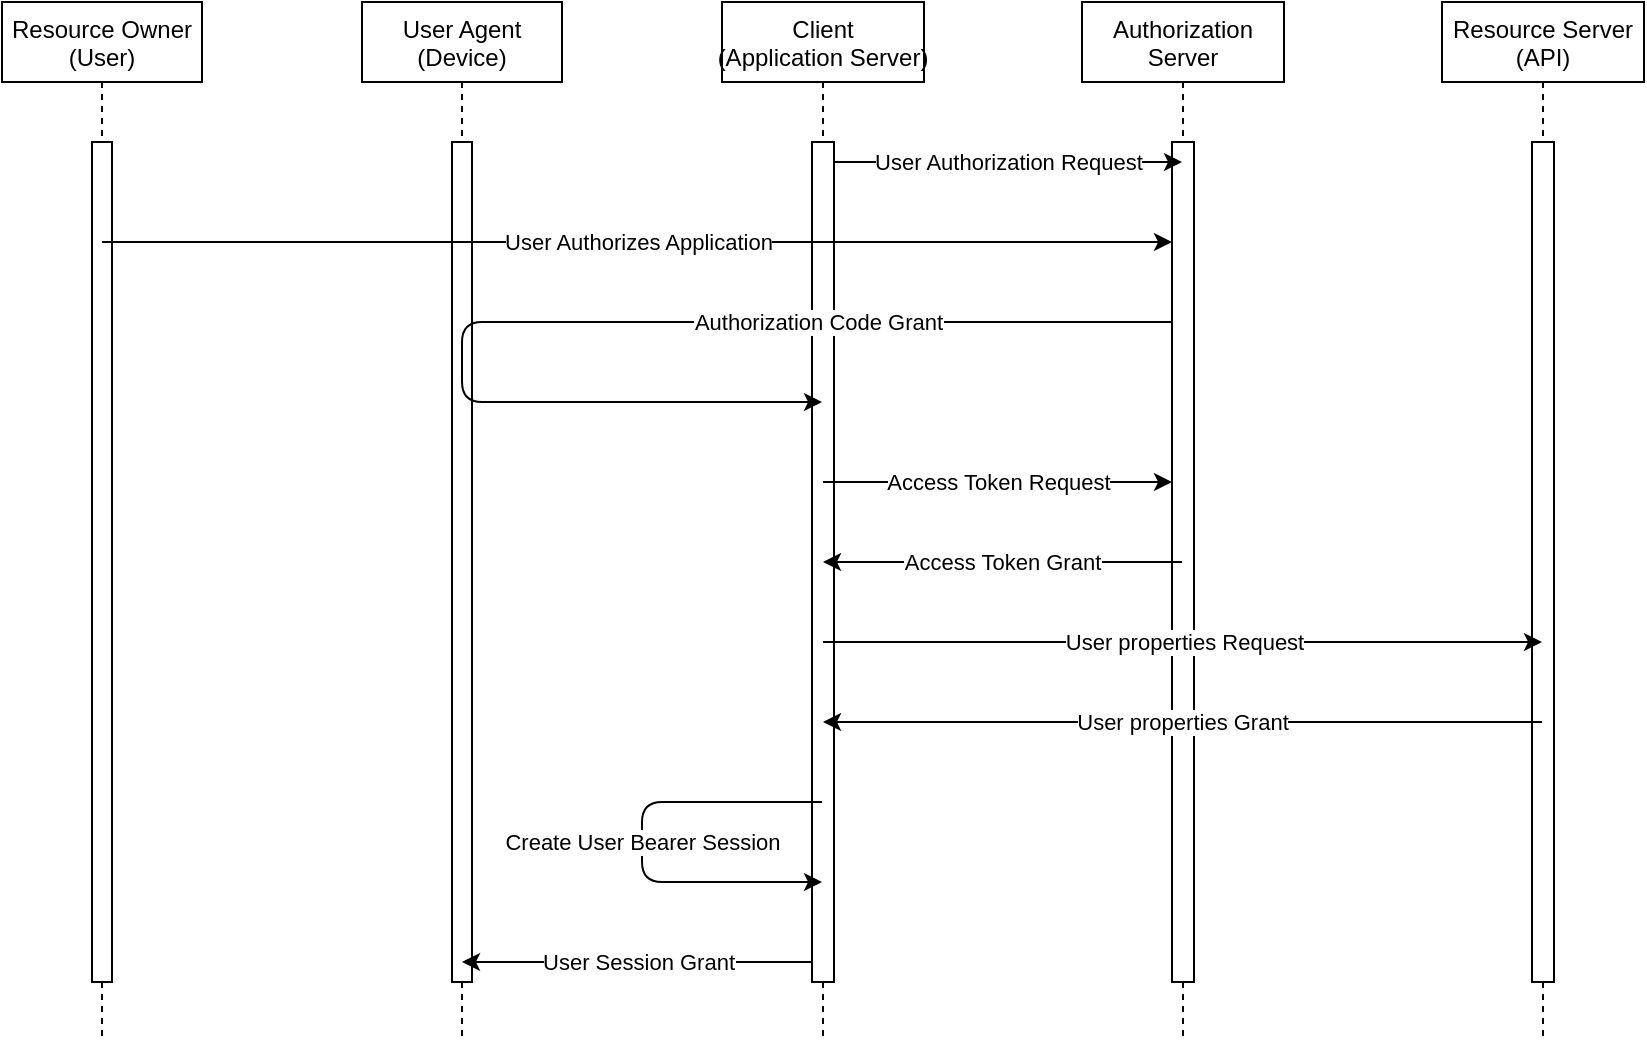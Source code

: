 <mxfile version="13.4.5" type="device"><diagram id="kgpKYQtTHZ0yAKxKKP6v" name="Page-1"><mxGraphModel dx="2000" dy="2586" grid="1" gridSize="10" guides="1" tooltips="1" connect="1" arrows="1" fold="1" page="1" pageScale="1" pageWidth="1169" pageHeight="827" math="0" shadow="0"><root><mxCell id="0"/><mxCell id="1" parent="0"/><mxCell id="jOdMqQzyzwqBpkfOnfCT-7" value="User Agent&#10;(Device)" style="shape=umlLifeline;perimeter=lifelinePerimeter;container=1;collapsible=0;recursiveResize=0;rounded=0;shadow=0;strokeWidth=1;" parent="1" vertex="1"><mxGeometry x="260" y="120" width="100" height="520" as="geometry"/></mxCell><mxCell id="jOdMqQzyzwqBpkfOnfCT-8" value="" style="points=[];perimeter=orthogonalPerimeter;rounded=0;shadow=0;strokeWidth=1;" parent="jOdMqQzyzwqBpkfOnfCT-7" vertex="1"><mxGeometry x="45" y="70" width="10" height="420" as="geometry"/></mxCell><mxCell id="3nuBFxr9cyL0pnOWT2aG-1" value=" Resource Owner&#10;(User)" style="shape=umlLifeline;perimeter=lifelinePerimeter;container=1;collapsible=0;recursiveResize=0;rounded=0;shadow=0;strokeWidth=1;" parent="1" vertex="1"><mxGeometry x="80" y="120" width="100" height="520" as="geometry"/></mxCell><mxCell id="3nuBFxr9cyL0pnOWT2aG-2" value="" style="points=[];perimeter=orthogonalPerimeter;rounded=0;shadow=0;strokeWidth=1;" parent="3nuBFxr9cyL0pnOWT2aG-1" vertex="1"><mxGeometry x="45" y="70" width="10" height="420" as="geometry"/></mxCell><mxCell id="3nuBFxr9cyL0pnOWT2aG-5" value="Client&#10;(Application Server)" style="shape=umlLifeline;perimeter=lifelinePerimeter;container=1;collapsible=0;recursiveResize=0;rounded=0;shadow=0;strokeWidth=1;" parent="1" vertex="1"><mxGeometry x="440" y="120" width="101" height="520" as="geometry"/></mxCell><mxCell id="3nuBFxr9cyL0pnOWT2aG-6" value="" style="points=[];perimeter=orthogonalPerimeter;rounded=0;shadow=0;strokeWidth=1;" parent="3nuBFxr9cyL0pnOWT2aG-5" vertex="1"><mxGeometry x="45" y="70" width="11" height="420" as="geometry"/></mxCell><mxCell id="7Exz1RyoAYK79Lr5BsmT-4" value="Authorization&#10;Server" style="shape=umlLifeline;perimeter=lifelinePerimeter;container=1;collapsible=0;recursiveResize=0;rounded=0;shadow=0;strokeWidth=1;" parent="1" vertex="1"><mxGeometry x="620" y="120" width="101" height="520" as="geometry"/></mxCell><mxCell id="7Exz1RyoAYK79Lr5BsmT-5" value="" style="points=[];perimeter=orthogonalPerimeter;rounded=0;shadow=0;strokeWidth=1;" parent="7Exz1RyoAYK79Lr5BsmT-4" vertex="1"><mxGeometry x="45" y="70" width="11" height="420" as="geometry"/></mxCell><mxCell id="7Exz1RyoAYK79Lr5BsmT-9" value="" style="endArrow=classic;html=1;" parent="1" source="3nuBFxr9cyL0pnOWT2aG-6" target="7Exz1RyoAYK79Lr5BsmT-4" edge="1"><mxGeometry relative="1" as="geometry"><mxPoint x="510" y="460" as="sourcePoint"/><mxPoint x="610" y="460" as="targetPoint"/><Array as="points"><mxPoint x="600" y="200"/></Array></mxGeometry></mxCell><mxCell id="7Exz1RyoAYK79Lr5BsmT-10" value="User Authorization Request" style="edgeLabel;resizable=0;html=1;align=center;verticalAlign=middle;" parent="7Exz1RyoAYK79Lr5BsmT-9" connectable="0" vertex="1"><mxGeometry relative="1" as="geometry"/></mxCell><mxCell id="7Exz1RyoAYK79Lr5BsmT-11" value="" style="endArrow=classic;html=1;" parent="1" source="3nuBFxr9cyL0pnOWT2aG-1" target="7Exz1RyoAYK79Lr5BsmT-5" edge="1"><mxGeometry relative="1" as="geometry"><mxPoint x="-55" y="240" as="sourcePoint"/><mxPoint x="485" y="240" as="targetPoint"/><Array as="points"><mxPoint x="295.5" y="240"/><mxPoint x="345.5" y="240"/><mxPoint x="375.5" y="240"/></Array></mxGeometry></mxCell><mxCell id="7Exz1RyoAYK79Lr5BsmT-12" value="User Authorizes Application" style="edgeLabel;resizable=0;html=1;align=center;verticalAlign=middle;" parent="7Exz1RyoAYK79Lr5BsmT-11" connectable="0" vertex="1"><mxGeometry relative="1" as="geometry"/></mxCell><mxCell id="7Exz1RyoAYK79Lr5BsmT-13" value="Resource Server&#10;(API)" style="shape=umlLifeline;perimeter=lifelinePerimeter;container=1;collapsible=0;recursiveResize=0;rounded=0;shadow=0;strokeWidth=1;" parent="1" vertex="1"><mxGeometry x="800" y="120" width="101" height="520" as="geometry"/></mxCell><mxCell id="7Exz1RyoAYK79Lr5BsmT-14" value="" style="points=[];perimeter=orthogonalPerimeter;rounded=0;shadow=0;strokeWidth=1;" parent="7Exz1RyoAYK79Lr5BsmT-13" vertex="1"><mxGeometry x="45" y="70" width="11" height="420" as="geometry"/></mxCell><mxCell id="jOdMqQzyzwqBpkfOnfCT-3" value="" style="endArrow=classic;html=1;" parent="1" source="7Exz1RyoAYK79Lr5BsmT-5" target="3nuBFxr9cyL0pnOWT2aG-5" edge="1"><mxGeometry relative="1" as="geometry"><mxPoint x="410" y="460" as="sourcePoint"/><mxPoint x="500" y="320" as="targetPoint"/><Array as="points"><mxPoint x="310" y="280"/><mxPoint x="310" y="320"/></Array></mxGeometry></mxCell><mxCell id="jOdMqQzyzwqBpkfOnfCT-4" value="Authorization Code Grant" style="edgeLabel;resizable=0;html=1;align=center;verticalAlign=middle;" parent="jOdMqQzyzwqBpkfOnfCT-3" connectable="0" vertex="1"><mxGeometry relative="1" as="geometry"><mxPoint x="110" y="-0.01" as="offset"/></mxGeometry></mxCell><mxCell id="jOdMqQzyzwqBpkfOnfCT-5" value="" style="endArrow=classic;html=1;" parent="1" source="3nuBFxr9cyL0pnOWT2aG-5" target="7Exz1RyoAYK79Lr5BsmT-5" edge="1"><mxGeometry relative="1" as="geometry"><mxPoint x="410" y="460" as="sourcePoint"/><mxPoint x="510" y="460" as="targetPoint"/><Array as="points"><mxPoint x="570" y="360"/><mxPoint x="650" y="360"/></Array></mxGeometry></mxCell><mxCell id="jOdMqQzyzwqBpkfOnfCT-6" value="Access Token Request" style="edgeLabel;resizable=0;html=1;align=center;verticalAlign=middle;" parent="jOdMqQzyzwqBpkfOnfCT-5" connectable="0" vertex="1"><mxGeometry relative="1" as="geometry"/></mxCell><mxCell id="4TnV9XR8WQESUkYcOEbf-1" value="" style="endArrow=classic;html=1;" edge="1" parent="1" source="7Exz1RyoAYK79Lr5BsmT-4" target="3nuBFxr9cyL0pnOWT2aG-5"><mxGeometry relative="1" as="geometry"><mxPoint x="620" y="460" as="sourcePoint"/><mxPoint x="720" y="460" as="targetPoint"/><Array as="points"><mxPoint x="620" y="400"/></Array></mxGeometry></mxCell><mxCell id="4TnV9XR8WQESUkYcOEbf-2" value="Access Token Grant" style="edgeLabel;resizable=0;html=1;align=center;verticalAlign=middle;" connectable="0" vertex="1" parent="4TnV9XR8WQESUkYcOEbf-1"><mxGeometry relative="1" as="geometry"/></mxCell><mxCell id="4TnV9XR8WQESUkYcOEbf-3" value="" style="endArrow=classic;html=1;" edge="1" parent="1" source="3nuBFxr9cyL0pnOWT2aG-5" target="7Exz1RyoAYK79Lr5BsmT-13"><mxGeometry relative="1" as="geometry"><mxPoint x="620" y="460" as="sourcePoint"/><mxPoint x="720" y="460" as="targetPoint"/><Array as="points"><mxPoint x="760" y="440"/></Array></mxGeometry></mxCell><mxCell id="4TnV9XR8WQESUkYcOEbf-4" value="User properties Request" style="edgeLabel;resizable=0;html=1;align=center;verticalAlign=middle;" connectable="0" vertex="1" parent="4TnV9XR8WQESUkYcOEbf-3"><mxGeometry relative="1" as="geometry"/></mxCell><mxCell id="4TnV9XR8WQESUkYcOEbf-5" value="" style="endArrow=classic;html=1;" edge="1" parent="1" source="7Exz1RyoAYK79Lr5BsmT-13" target="3nuBFxr9cyL0pnOWT2aG-5"><mxGeometry relative="1" as="geometry"><mxPoint x="620" y="460" as="sourcePoint"/><mxPoint x="720" y="460" as="targetPoint"/><Array as="points"><mxPoint x="700" y="480"/></Array></mxGeometry></mxCell><mxCell id="4TnV9XR8WQESUkYcOEbf-6" value="User properties Grant" style="edgeLabel;resizable=0;html=1;align=center;verticalAlign=middle;" connectable="0" vertex="1" parent="4TnV9XR8WQESUkYcOEbf-5"><mxGeometry relative="1" as="geometry"/></mxCell><mxCell id="4TnV9XR8WQESUkYcOEbf-7" value="" style="endArrow=classic;html=1;" edge="1" parent="1" source="3nuBFxr9cyL0pnOWT2aG-5" target="3nuBFxr9cyL0pnOWT2aG-5"><mxGeometry relative="1" as="geometry"><mxPoint x="400" y="530" as="sourcePoint"/><mxPoint x="496" y="520" as="targetPoint"/><Array as="points"><mxPoint x="400" y="520"/><mxPoint x="400" y="560"/></Array></mxGeometry></mxCell><mxCell id="4TnV9XR8WQESUkYcOEbf-8" value="Create User Bearer Session" style="edgeLabel;resizable=0;html=1;align=center;verticalAlign=middle;" connectable="0" vertex="1" parent="4TnV9XR8WQESUkYcOEbf-7"><mxGeometry relative="1" as="geometry"/></mxCell><mxCell id="4TnV9XR8WQESUkYcOEbf-9" value="" style="endArrow=classic;html=1;" edge="1" parent="1" source="3nuBFxr9cyL0pnOWT2aG-6" target="jOdMqQzyzwqBpkfOnfCT-7"><mxGeometry relative="1" as="geometry"><mxPoint x="510" y="350" as="sourcePoint"/><mxPoint x="610" y="350" as="targetPoint"/><Array as="points"><mxPoint x="430" y="600"/></Array></mxGeometry></mxCell><mxCell id="4TnV9XR8WQESUkYcOEbf-10" value="User Session Grant" style="edgeLabel;resizable=0;html=1;align=center;verticalAlign=middle;" connectable="0" vertex="1" parent="4TnV9XR8WQESUkYcOEbf-9"><mxGeometry relative="1" as="geometry"/></mxCell></root></mxGraphModel></diagram></mxfile>